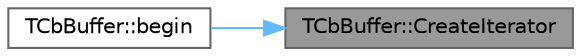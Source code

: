 digraph "TCbBuffer::CreateIterator"
{
 // INTERACTIVE_SVG=YES
 // LATEX_PDF_SIZE
  bgcolor="transparent";
  edge [fontname=Helvetica,fontsize=10,labelfontname=Helvetica,labelfontsize=10];
  node [fontname=Helvetica,fontsize=10,shape=box,height=0.2,width=0.4];
  rankdir="RL";
  Node1 [id="Node000001",label="TCbBuffer::CreateIterator",height=0.2,width=0.4,color="gray40", fillcolor="grey60", style="filled", fontcolor="black",tooltip="Create an iterator for the fields of an array or object, otherwise an empty iterator."];
  Node1 -> Node2 [id="edge1_Node000001_Node000002",dir="back",color="steelblue1",style="solid",tooltip=" "];
  Node2 [id="Node000002",label="TCbBuffer::begin",height=0.2,width=0.4,color="grey40", fillcolor="white", style="filled",URL="$d6/d0b/classTCbBuffer.html#a340f6e52982be37deb6b5d1ece919214",tooltip="DO NOT USE DIRECTLY."];
}
